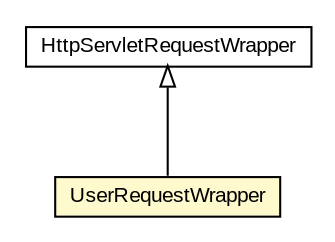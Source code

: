 #!/usr/local/bin/dot
#
# Class diagram 
# Generated by UMLGraph version R5_6-24-gf6e263 (http://www.umlgraph.org/)
#

digraph G {
	edge [fontname="arial",fontsize=10,labelfontname="arial",labelfontsize=10];
	node [fontname="arial",fontsize=10,shape=plaintext];
	nodesep=0.25;
	ranksep=0.5;
	// org.miloss.fgsms.presentation.UserRequestWrapper
	c1221570 [label=<<table title="org.miloss.fgsms.presentation.UserRequestWrapper" border="0" cellborder="1" cellspacing="0" cellpadding="2" port="p" bgcolor="lemonChiffon" href="./UserRequestWrapper.html">
		<tr><td><table border="0" cellspacing="0" cellpadding="1">
<tr><td align="center" balign="center"> UserRequestWrapper </td></tr>
		</table></td></tr>
		</table>>, URL="./UserRequestWrapper.html", fontname="arial", fontcolor="black", fontsize=10.0];
	//org.miloss.fgsms.presentation.UserRequestWrapper extends javax.servlet.http.HttpServletRequestWrapper
	c1221631:p -> c1221570:p [dir=back,arrowtail=empty];
	// javax.servlet.http.HttpServletRequestWrapper
	c1221631 [label=<<table title="javax.servlet.http.HttpServletRequestWrapper" border="0" cellborder="1" cellspacing="0" cellpadding="2" port="p" href="http://java.sun.com/j2se/1.4.2/docs/api/javax/servlet/http/HttpServletRequestWrapper.html">
		<tr><td><table border="0" cellspacing="0" cellpadding="1">
<tr><td align="center" balign="center"> HttpServletRequestWrapper </td></tr>
		</table></td></tr>
		</table>>, URL="http://java.sun.com/j2se/1.4.2/docs/api/javax/servlet/http/HttpServletRequestWrapper.html", fontname="arial", fontcolor="black", fontsize=10.0];
}

